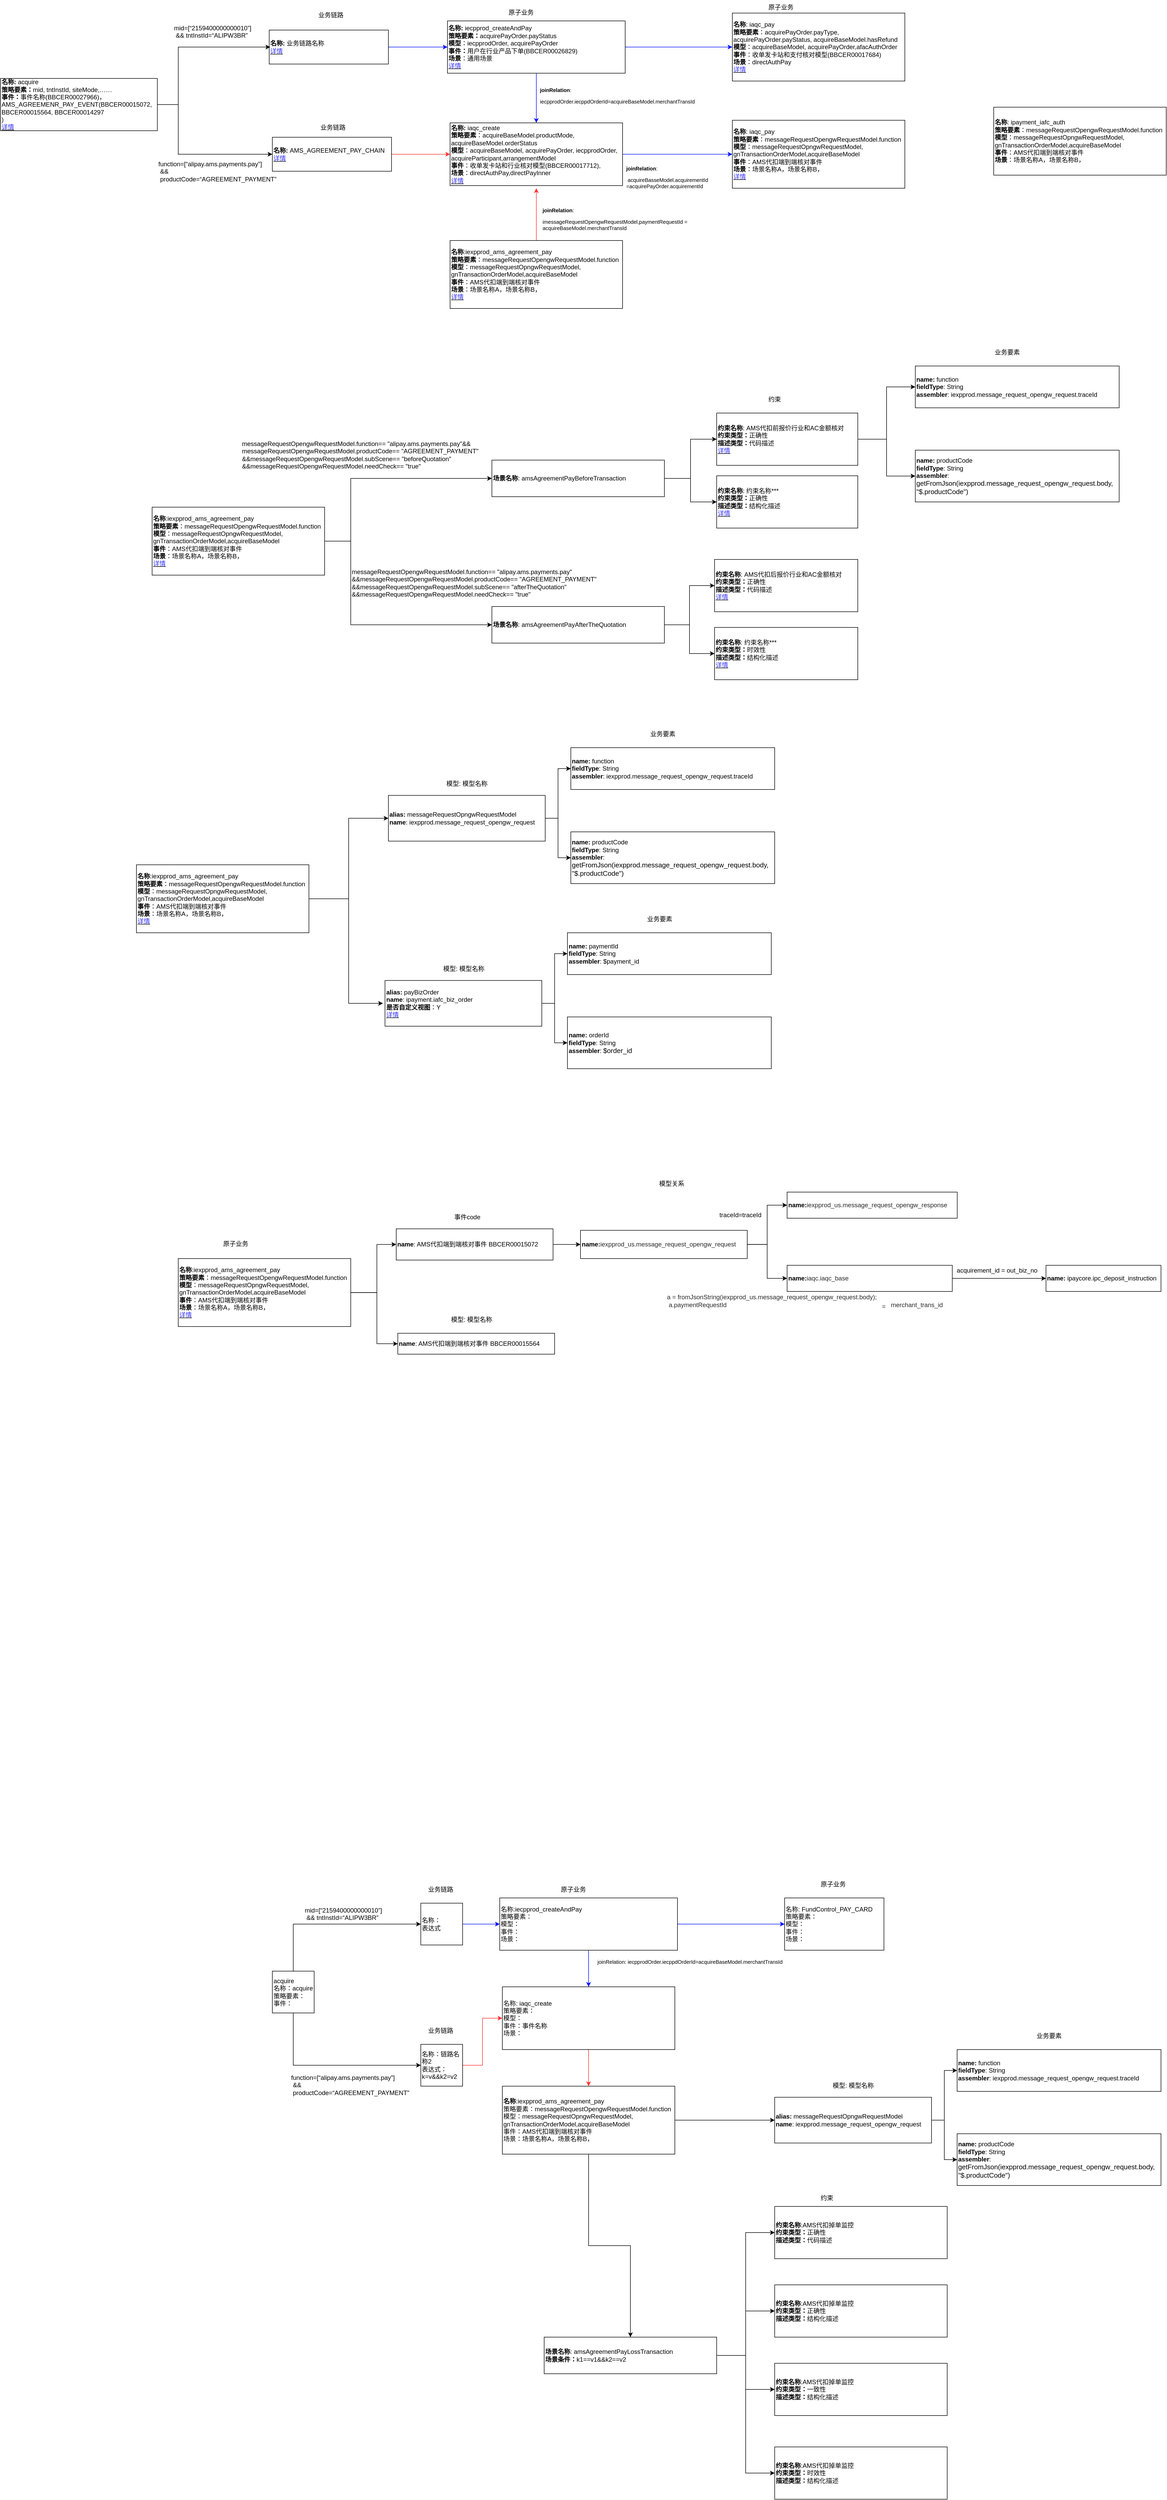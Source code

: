 <mxfile version="15.5.6" type="github">
  <diagram id="C5RBs43oDa-KdzZeNtuy" name="Page-1">
    <mxGraphModel dx="2705" dy="828" grid="1" gridSize="10" guides="1" tooltips="1" connect="1" arrows="1" fold="1" page="1" pageScale="1" pageWidth="827" pageHeight="1169" math="0" shadow="0">
      <root>
        <mxCell id="WIyWlLk6GJQsqaUBKTNV-0" />
        <mxCell id="WIyWlLk6GJQsqaUBKTNV-1" parent="WIyWlLk6GJQsqaUBKTNV-0" />
        <mxCell id="nb_gaPslLwNlG_SoKyud-15" style="edgeStyle=orthogonalEdgeStyle;rounded=0;orthogonalLoop=1;jettySize=auto;html=1;entryX=0;entryY=0.5;entryDx=0;entryDy=0;strokeColor=#0313FF;exitX=1;exitY=0.5;exitDx=0;exitDy=0;" edge="1" parent="WIyWlLk6GJQsqaUBKTNV-1" source="nb_gaPslLwNlG_SoKyud-102" target="nb_gaPslLwNlG_SoKyud-11">
          <mxGeometry relative="1" as="geometry">
            <mxPoint x="494" y="140" as="sourcePoint" />
          </mxGeometry>
        </mxCell>
        <mxCell id="nb_gaPslLwNlG_SoKyud-16" style="edgeStyle=orthogonalEdgeStyle;rounded=0;orthogonalLoop=1;jettySize=auto;html=1;entryX=0;entryY=0.5;entryDx=0;entryDy=0;strokeColor=#FF3333;startArrow=none;" edge="1" parent="WIyWlLk6GJQsqaUBKTNV-1" source="nb_gaPslLwNlG_SoKyud-96" target="nb_gaPslLwNlG_SoKyud-12">
          <mxGeometry relative="1" as="geometry">
            <mxPoint x="494" y="410" as="sourcePoint" />
          </mxGeometry>
        </mxCell>
        <mxCell id="nb_gaPslLwNlG_SoKyud-4" value="mid=[“2159400000000010”]&#xa; &amp;&amp; tntInstId=“ALIPW3BR”" style="text;whiteSpace=wrap;html=1;" vertex="1" parent="WIyWlLk6GJQsqaUBKTNV-1">
          <mxGeometry x="40" y="90" width="170" height="40" as="geometry" />
        </mxCell>
        <mxCell id="nb_gaPslLwNlG_SoKyud-6" value="业务链路" style="text;whiteSpace=wrap;html=1;" vertex="1" parent="WIyWlLk6GJQsqaUBKTNV-1">
          <mxGeometry x="316" y="65" width="56" height="30" as="geometry" />
        </mxCell>
        <mxCell id="nb_gaPslLwNlG_SoKyud-7" value="function=[“alipay.ams.payments.pay”]&#xa; &amp;&amp;&#xa; productCode=“AGREEMENT_PAYMENT”" style="text;whiteSpace=wrap;html=1;" vertex="1" parent="WIyWlLk6GJQsqaUBKTNV-1">
          <mxGeometry x="10" y="350" width="250" height="60" as="geometry" />
        </mxCell>
        <mxCell id="nb_gaPslLwNlG_SoKyud-10" value="原子业务" style="text;whiteSpace=wrap;html=1;" vertex="1" parent="WIyWlLk6GJQsqaUBKTNV-1">
          <mxGeometry x="680" y="60" width="56" height="30" as="geometry" />
        </mxCell>
        <mxCell id="nb_gaPslLwNlG_SoKyud-14" style="edgeStyle=orthogonalEdgeStyle;rounded=0;orthogonalLoop=1;jettySize=auto;html=1;strokeColor=#0313FF;" edge="1" parent="WIyWlLk6GJQsqaUBKTNV-1" source="nb_gaPslLwNlG_SoKyud-11" target="nb_gaPslLwNlG_SoKyud-12">
          <mxGeometry relative="1" as="geometry" />
        </mxCell>
        <mxCell id="nb_gaPslLwNlG_SoKyud-21" style="edgeStyle=orthogonalEdgeStyle;rounded=0;orthogonalLoop=1;jettySize=auto;html=1;fontSize=10;fontColor=#000000;strokeColor=#0313FF;entryX=0;entryY=0.5;entryDx=0;entryDy=0;entryPerimeter=0;" edge="1" parent="WIyWlLk6GJQsqaUBKTNV-1" source="nb_gaPslLwNlG_SoKyud-11" target="nb_gaPslLwNlG_SoKyud-89">
          <mxGeometry relative="1" as="geometry">
            <mxPoint x="1110" y="140" as="targetPoint" />
          </mxGeometry>
        </mxCell>
        <mxCell id="nb_gaPslLwNlG_SoKyud-11" value="&lt;b&gt;名称:&lt;/b&gt; iecpprod_createAndPay&lt;br&gt;&lt;b&gt;策略要素：&lt;/b&gt;acquirePayOrder.payStatus&lt;br&gt;&lt;b&gt;模型&lt;/b&gt;：iecpprodOrder, acquirePayOrder&lt;br&gt;&lt;b&gt;事件：&lt;/b&gt;用户在行业产品下单(BBCER00026829)&lt;br&gt;&lt;b&gt;场景&lt;/b&gt;：通用场景&lt;br&gt;&lt;u&gt;&lt;font color=&quot;#3333ff&quot;&gt;详情&lt;/font&gt;&lt;/u&gt;" style="rounded=0;whiteSpace=wrap;html=1;strokeColor=#000000;align=left;" vertex="1" parent="WIyWlLk6GJQsqaUBKTNV-1">
          <mxGeometry x="565" y="90" width="340" height="100" as="geometry" />
        </mxCell>
        <mxCell id="nb_gaPslLwNlG_SoKyud-88" style="edgeStyle=orthogonalEdgeStyle;rounded=0;orthogonalLoop=1;jettySize=auto;html=1;entryX=0;entryY=0.5;entryDx=0;entryDy=0;fontFamily=Helvetica;fontSize=12;fontColor=#000000;strokeColor=#0313FF;" edge="1" parent="WIyWlLk6GJQsqaUBKTNV-1" source="nb_gaPslLwNlG_SoKyud-12" target="nb_gaPslLwNlG_SoKyud-86">
          <mxGeometry relative="1" as="geometry" />
        </mxCell>
        <mxCell id="nb_gaPslLwNlG_SoKyud-12" value="&lt;b&gt;名称:&lt;/b&gt; iaqc_create&lt;br&gt;&lt;b&gt;策略要素&lt;/b&gt;：acquireBaseModel.productMode, acquireBaseModel.orderStatus&lt;br&gt;&lt;b&gt;模型&lt;/b&gt;：acquireBaseModel, acquirePayOrder, iecpprodOrder, acquireParticipant,arrangementModel&lt;br&gt;&lt;b&gt;事件&lt;/b&gt;：收单发卡站和行业核对模型(BBCER00017712),&lt;br&gt;&lt;b&gt;场景&lt;/b&gt;：directAuthPay,directPayInner&lt;br&gt;&lt;u&gt;&lt;font color=&quot;#3333ff&quot;&gt;详情&lt;/font&gt;&lt;/u&gt;" style="rounded=0;whiteSpace=wrap;html=1;strokeColor=#000000;align=left;" vertex="1" parent="WIyWlLk6GJQsqaUBKTNV-1">
          <mxGeometry x="570" y="285" width="330" height="120" as="geometry" />
        </mxCell>
        <mxCell id="nb_gaPslLwNlG_SoKyud-94" style="edgeStyle=orthogonalEdgeStyle;rounded=0;orthogonalLoop=1;jettySize=auto;html=1;fontFamily=Helvetica;fontSize=12;fontColor=#3333FF;strokeColor=#FF3333;" edge="1" parent="WIyWlLk6GJQsqaUBKTNV-1" source="nb_gaPslLwNlG_SoKyud-13">
          <mxGeometry relative="1" as="geometry">
            <mxPoint x="735" y="410" as="targetPoint" />
          </mxGeometry>
        </mxCell>
        <mxCell id="nb_gaPslLwNlG_SoKyud-13" value="&lt;b&gt;名称&lt;/b&gt;:iexpprod_ams_agreement_pay&lt;br&gt;&lt;b&gt;策略要素&lt;/b&gt;：messageRequestOpengwRequestModel.function&lt;br&gt;&lt;b&gt;模型&lt;/b&gt;：messageRequestOpngwRequestModel, gnTransactionOrderModel,acquireBaseModel&lt;br&gt;&lt;b&gt;事件&lt;/b&gt;：AMS代扣端到端核对事件&lt;br&gt;&lt;b&gt;场景&lt;/b&gt;：场景名称A，场景名称B，&lt;br&gt;&lt;u&gt;&lt;font color=&quot;#3333ff&quot;&gt;详情&lt;/font&gt;&lt;/u&gt;" style="rounded=0;whiteSpace=wrap;html=1;strokeColor=#000000;align=left;" vertex="1" parent="WIyWlLk6GJQsqaUBKTNV-1">
          <mxGeometry x="570" y="510" width="330" height="130" as="geometry" />
        </mxCell>
        <mxCell id="nb_gaPslLwNlG_SoKyud-18" value="业务链路" style="text;whiteSpace=wrap;html=1;" vertex="1" parent="WIyWlLk6GJQsqaUBKTNV-1">
          <mxGeometry x="320" y="280" width="52" height="25" as="geometry" />
        </mxCell>
        <mxCell id="nb_gaPslLwNlG_SoKyud-20" value="&lt;p style=&quot;font-size: 10px&quot;&gt;&lt;b&gt;joinRelation&lt;/b&gt;:&lt;span style=&quot;background-color: rgb(255 , 255 , 255) ; font-size: 10px&quot;&gt;&amp;nbsp;&lt;/span&gt;&lt;/p&gt;&lt;p style=&quot;font-size: 10px&quot;&gt;&lt;span style=&quot;background-color: rgb(255 , 255 , 255) ; font-size: 10px&quot;&gt;&lt;span style=&quot;font-size: 10px&quot;&gt;iecpprodOrder.iecppdOrderId=acquireBaseModel.merchantTransId&lt;/span&gt;&lt;/span&gt;&lt;/p&gt;" style="text;whiteSpace=wrap;html=1;" vertex="1" parent="WIyWlLk6GJQsqaUBKTNV-1">
          <mxGeometry x="740" y="200" width="430" height="40" as="geometry" />
        </mxCell>
        <mxCell id="nb_gaPslLwNlG_SoKyud-28" style="edgeStyle=orthogonalEdgeStyle;rounded=0;orthogonalLoop=1;jettySize=auto;html=1;exitX=1;exitY=0.5;exitDx=0;exitDy=0;entryX=0;entryY=0.5;entryDx=0;entryDy=0;fontSize=10;fontColor=#000000;strokeColor=#000000;" edge="1" parent="WIyWlLk6GJQsqaUBKTNV-1" source="nb_gaPslLwNlG_SoKyud-33" target="nb_gaPslLwNlG_SoKyud-27">
          <mxGeometry relative="1" as="geometry">
            <mxPoint x="1475.5" y="815" as="sourcePoint" />
          </mxGeometry>
        </mxCell>
        <mxCell id="nb_gaPslLwNlG_SoKyud-29" style="edgeStyle=orthogonalEdgeStyle;rounded=0;orthogonalLoop=1;jettySize=auto;html=1;entryX=0;entryY=0.5;entryDx=0;entryDy=0;fontSize=10;fontColor=#000000;strokeColor=#000000;" edge="1" parent="WIyWlLk6GJQsqaUBKTNV-1" source="nb_gaPslLwNlG_SoKyud-33" target="nb_gaPslLwNlG_SoKyud-26">
          <mxGeometry relative="1" as="geometry">
            <mxPoint x="1475.5" y="815.1" as="sourcePoint" />
          </mxGeometry>
        </mxCell>
        <mxCell id="nb_gaPslLwNlG_SoKyud-39" style="edgeStyle=orthogonalEdgeStyle;rounded=0;orthogonalLoop=1;jettySize=auto;html=1;entryX=0;entryY=0.5;entryDx=0;entryDy=0;fontFamily=Helvetica;fontSize=12;fontColor=#000000;strokeColor=#000000;" edge="1" parent="WIyWlLk6GJQsqaUBKTNV-1" source="nb_gaPslLwNlG_SoKyud-25" target="nb_gaPslLwNlG_SoKyud-33">
          <mxGeometry relative="1" as="geometry" />
        </mxCell>
        <mxCell id="nb_gaPslLwNlG_SoKyud-40" style="edgeStyle=orthogonalEdgeStyle;rounded=0;orthogonalLoop=1;jettySize=auto;html=1;fontFamily=Helvetica;fontSize=12;fontColor=#000000;strokeColor=#000000;" edge="1" parent="WIyWlLk6GJQsqaUBKTNV-1" source="nb_gaPslLwNlG_SoKyud-25" target="nb_gaPslLwNlG_SoKyud-34">
          <mxGeometry relative="1" as="geometry" />
        </mxCell>
        <mxCell id="nb_gaPslLwNlG_SoKyud-25" value="&lt;b&gt;场景名称&lt;/b&gt;:&amp;nbsp;&lt;span style=&quot;background-color: rgb(255 , 255 , 255)&quot;&gt;&lt;font style=&quot;font-size: 12px&quot;&gt;amsAgreementPayBeforeTransaction&lt;/font&gt;&lt;/span&gt;" style="rounded=0;whiteSpace=wrap;html=1;strokeColor=#000000;align=left;" vertex="1" parent="WIyWlLk6GJQsqaUBKTNV-1">
          <mxGeometry x="650" y="930" width="330" height="70" as="geometry" />
        </mxCell>
        <mxCell id="nb_gaPslLwNlG_SoKyud-26" value="&lt;b&gt;name:&lt;/b&gt;&amp;nbsp;productCode&lt;br&gt;&lt;b&gt;fieldType&lt;/b&gt;: String&lt;br&gt;&lt;b&gt;assembler&lt;/b&gt;: &lt;span style=&quot;font-size: 9.8pt ; background-color: rgb(255 , 255 , 255)&quot;&gt;getFromJson(iexpprod.message_request_opengw_request.body, &quot;$.productCode&quot;&lt;/span&gt;&lt;span style=&quot;font-size: 9.8pt ; background-color: rgb(255 , 255 , 255)&quot;&gt;)&lt;/span&gt;" style="whiteSpace=wrap;html=1;rounded=0;align=left;" vertex="1" parent="WIyWlLk6GJQsqaUBKTNV-1">
          <mxGeometry x="1460" y="911" width="390" height="99" as="geometry" />
        </mxCell>
        <mxCell id="nb_gaPslLwNlG_SoKyud-27" value="&lt;b&gt;name:&lt;/b&gt; function&lt;br&gt;&lt;b&gt;fieldType&lt;/b&gt;: String&lt;br&gt;&lt;b&gt;assembler&lt;/b&gt;: iexpprod.message_request_opengw_request.traceId" style="whiteSpace=wrap;html=1;rounded=0;align=left;" vertex="1" parent="WIyWlLk6GJQsqaUBKTNV-1">
          <mxGeometry x="1460" y="750" width="390" height="80" as="geometry" />
        </mxCell>
        <mxCell id="nb_gaPslLwNlG_SoKyud-31" value="业务要素" style="text;whiteSpace=wrap;html=1;" vertex="1" parent="WIyWlLk6GJQsqaUBKTNV-1">
          <mxGeometry x="1610" y="710" width="56" height="30" as="geometry" />
        </mxCell>
        <mxCell id="nb_gaPslLwNlG_SoKyud-33" value="&lt;b&gt;约束名称&lt;/b&gt;:&amp;nbsp;&lt;span style=&quot;background-color: rgb(255 , 255 , 255)&quot;&gt;AMS代扣前报价行业和AC金额核对&lt;/span&gt;&lt;br&gt;&lt;b&gt;约束类型：&lt;/b&gt;正确性&lt;br&gt;&lt;b&gt;描述类型：&lt;/b&gt;代码描述&lt;br&gt;&lt;u&gt;&lt;font color=&quot;#3333ff&quot;&gt;详情&lt;/font&gt;&lt;/u&gt;" style="rounded=0;whiteSpace=wrap;html=1;strokeColor=#000000;align=left;" vertex="1" parent="WIyWlLk6GJQsqaUBKTNV-1">
          <mxGeometry x="1080" y="840" width="270" height="100" as="geometry" />
        </mxCell>
        <mxCell id="nb_gaPslLwNlG_SoKyud-34" value="&lt;b&gt;约束名称&lt;/b&gt;: 约束名称&lt;span style=&quot;background-color: rgb(255 , 255 , 255)&quot;&gt;***&lt;/span&gt;&lt;br&gt;&lt;b&gt;约束类型：&lt;/b&gt;正确性&lt;br&gt;&lt;b&gt;描述类型：&lt;/b&gt;结构化描述&lt;br&gt;&lt;u&gt;&lt;font color=&quot;#3333ff&quot;&gt;详情&lt;/font&gt;&lt;/u&gt;" style="rounded=0;whiteSpace=wrap;html=1;strokeColor=#000000;align=left;" vertex="1" parent="WIyWlLk6GJQsqaUBKTNV-1">
          <mxGeometry x="1080" y="960" width="270" height="100" as="geometry" />
        </mxCell>
        <mxCell id="nb_gaPslLwNlG_SoKyud-35" value="&lt;b&gt;约束名称&lt;/b&gt;:&amp;nbsp;&lt;span style=&quot;background-color: rgb(255 , 255 , 255)&quot;&gt;AMS代扣后报价行业和AC金额核对&lt;/span&gt;&lt;br&gt;&lt;b&gt;约束类型：&lt;/b&gt;正确性&lt;br&gt;&lt;b&gt;描述类型：&lt;/b&gt;代码描述&lt;br&gt;&lt;u&gt;&lt;font color=&quot;#3333ff&quot;&gt;详情&lt;/font&gt;&lt;/u&gt;" style="rounded=0;whiteSpace=wrap;html=1;strokeColor=#000000;align=left;" vertex="1" parent="WIyWlLk6GJQsqaUBKTNV-1">
          <mxGeometry x="1076" y="1120" width="274" height="100" as="geometry" />
        </mxCell>
        <mxCell id="nb_gaPslLwNlG_SoKyud-36" value="&lt;b&gt;约束名称&lt;/b&gt;:&lt;span style=&quot;background-color: rgb(255 , 255 , 255)&quot;&gt;&amp;nbsp;约束名称***&lt;/span&gt;&lt;br&gt;&lt;b&gt;约束类型：&lt;/b&gt;时效性&lt;br&gt;&lt;b&gt;描述类型：&lt;/b&gt;结构化描述&lt;br&gt;&lt;u&gt;&lt;font color=&quot;#3333ff&quot;&gt;详情&lt;/font&gt;&lt;/u&gt;" style="rounded=0;whiteSpace=wrap;html=1;strokeColor=#000000;align=left;" vertex="1" parent="WIyWlLk6GJQsqaUBKTNV-1">
          <mxGeometry x="1076" y="1250" width="274" height="100" as="geometry" />
        </mxCell>
        <mxCell id="nb_gaPslLwNlG_SoKyud-38" value="原子业务" style="text;whiteSpace=wrap;html=1;" vertex="1" parent="WIyWlLk6GJQsqaUBKTNV-1">
          <mxGeometry x="1177" y="50" width="56" height="30" as="geometry" />
        </mxCell>
        <mxCell id="nb_gaPslLwNlG_SoKyud-44" value="约束" style="text;whiteSpace=wrap;html=1;" vertex="1" parent="WIyWlLk6GJQsqaUBKTNV-1">
          <mxGeometry x="1177" y="800" width="90" height="30" as="geometry" />
        </mxCell>
        <mxCell id="nb_gaPslLwNlG_SoKyud-45" style="edgeStyle=orthogonalEdgeStyle;rounded=0;orthogonalLoop=1;jettySize=auto;html=1;entryX=0;entryY=0.5;entryDx=0;entryDy=0;" edge="1" parent="WIyWlLk6GJQsqaUBKTNV-1" source="nb_gaPslLwNlG_SoKyud-47" target="nb_gaPslLwNlG_SoKyud-49">
          <mxGeometry relative="1" as="geometry">
            <Array as="points">
              <mxPoint x="270" y="3730" />
            </Array>
          </mxGeometry>
        </mxCell>
        <mxCell id="nb_gaPslLwNlG_SoKyud-46" style="edgeStyle=orthogonalEdgeStyle;rounded=0;orthogonalLoop=1;jettySize=auto;html=1;entryX=0;entryY=0.5;entryDx=0;entryDy=0;" edge="1" parent="WIyWlLk6GJQsqaUBKTNV-1" source="nb_gaPslLwNlG_SoKyud-47" target="nb_gaPslLwNlG_SoKyud-51">
          <mxGeometry relative="1" as="geometry">
            <Array as="points">
              <mxPoint x="270" y="4000" />
            </Array>
          </mxGeometry>
        </mxCell>
        <mxCell id="nb_gaPslLwNlG_SoKyud-47" value="&lt;div style=&quot;text-align: left&quot;&gt;&lt;span&gt;acquire&lt;/span&gt;&lt;/div&gt;&lt;div style=&quot;text-align: left&quot;&gt;&lt;span&gt;名称：acquire&lt;/span&gt;&lt;/div&gt;&lt;div style=&quot;text-align: left&quot;&gt;&lt;span&gt;策略要素：&lt;/span&gt;&lt;/div&gt;&lt;div style=&quot;text-align: left&quot;&gt;&lt;span&gt;事件：&lt;/span&gt;&lt;/div&gt;" style="whiteSpace=wrap;html=1;aspect=fixed;" vertex="1" parent="WIyWlLk6GJQsqaUBKTNV-1">
          <mxGeometry x="230" y="3820" width="80" height="80" as="geometry" />
        </mxCell>
        <mxCell id="nb_gaPslLwNlG_SoKyud-48" style="edgeStyle=orthogonalEdgeStyle;rounded=0;orthogonalLoop=1;jettySize=auto;html=1;entryX=0;entryY=0.5;entryDx=0;entryDy=0;strokeColor=#0313FF;" edge="1" parent="WIyWlLk6GJQsqaUBKTNV-1" source="nb_gaPslLwNlG_SoKyud-49" target="nb_gaPslLwNlG_SoKyud-58">
          <mxGeometry relative="1" as="geometry" />
        </mxCell>
        <mxCell id="nb_gaPslLwNlG_SoKyud-49" value="名称：&lt;br&gt;表达式" style="whiteSpace=wrap;html=1;aspect=fixed;align=left;" vertex="1" parent="WIyWlLk6GJQsqaUBKTNV-1">
          <mxGeometry x="514" y="3690" width="80" height="80" as="geometry" />
        </mxCell>
        <mxCell id="nb_gaPslLwNlG_SoKyud-50" style="edgeStyle=orthogonalEdgeStyle;rounded=0;orthogonalLoop=1;jettySize=auto;html=1;entryX=0;entryY=0.5;entryDx=0;entryDy=0;strokeColor=#FF3333;" edge="1" parent="WIyWlLk6GJQsqaUBKTNV-1" source="nb_gaPslLwNlG_SoKyud-51" target="nb_gaPslLwNlG_SoKyud-60">
          <mxGeometry relative="1" as="geometry" />
        </mxCell>
        <mxCell id="nb_gaPslLwNlG_SoKyud-51" value="名称：链路名称2&lt;br&gt;表达式：k=v&amp;amp;&amp;amp;k2=v2" style="whiteSpace=wrap;html=1;aspect=fixed;align=left;" vertex="1" parent="WIyWlLk6GJQsqaUBKTNV-1">
          <mxGeometry x="514" y="3960" width="80" height="80" as="geometry" />
        </mxCell>
        <mxCell id="nb_gaPslLwNlG_SoKyud-52" value="mid=[“2159400000000010”]&#xa; &amp;&amp; tntInstId=“ALIPW3BR”" style="text;whiteSpace=wrap;html=1;" vertex="1" parent="WIyWlLk6GJQsqaUBKTNV-1">
          <mxGeometry x="290" y="3690" width="170" height="40" as="geometry" />
        </mxCell>
        <mxCell id="nb_gaPslLwNlG_SoKyud-53" value="业务链路" style="text;whiteSpace=wrap;html=1;" vertex="1" parent="WIyWlLk6GJQsqaUBKTNV-1">
          <mxGeometry x="526" y="3650" width="56" height="30" as="geometry" />
        </mxCell>
        <mxCell id="nb_gaPslLwNlG_SoKyud-54" value="function=[“alipay.ams.payments.pay”]&#xa; &amp;&amp;&#xa; productCode=“AGREEMENT_PAYMENT”" style="text;whiteSpace=wrap;html=1;" vertex="1" parent="WIyWlLk6GJQsqaUBKTNV-1">
          <mxGeometry x="264" y="4010" width="250" height="60" as="geometry" />
        </mxCell>
        <mxCell id="nb_gaPslLwNlG_SoKyud-55" value="原子业务" style="text;whiteSpace=wrap;html=1;" vertex="1" parent="WIyWlLk6GJQsqaUBKTNV-1">
          <mxGeometry x="780" y="3650" width="56" height="30" as="geometry" />
        </mxCell>
        <mxCell id="nb_gaPslLwNlG_SoKyud-56" style="edgeStyle=orthogonalEdgeStyle;rounded=0;orthogonalLoop=1;jettySize=auto;html=1;strokeColor=#0313FF;" edge="1" parent="WIyWlLk6GJQsqaUBKTNV-1" source="nb_gaPslLwNlG_SoKyud-58" target="nb_gaPslLwNlG_SoKyud-60">
          <mxGeometry relative="1" as="geometry" />
        </mxCell>
        <mxCell id="nb_gaPslLwNlG_SoKyud-57" style="edgeStyle=orthogonalEdgeStyle;rounded=0;orthogonalLoop=1;jettySize=auto;html=1;fontSize=10;fontColor=#000000;strokeColor=#0313FF;" edge="1" parent="WIyWlLk6GJQsqaUBKTNV-1" source="nb_gaPslLwNlG_SoKyud-58" target="nb_gaPslLwNlG_SoKyud-65">
          <mxGeometry relative="1" as="geometry" />
        </mxCell>
        <mxCell id="nb_gaPslLwNlG_SoKyud-58" value="&lt;span&gt;名称:iecpprod_createAndPay&lt;br&gt;&lt;/span&gt;策略要素：&lt;br&gt;模型：&lt;br&gt;事件：&lt;br&gt;场景：" style="rounded=0;whiteSpace=wrap;html=1;strokeColor=#000000;align=left;" vertex="1" parent="WIyWlLk6GJQsqaUBKTNV-1">
          <mxGeometry x="665" y="3680" width="340" height="100" as="geometry" />
        </mxCell>
        <mxCell id="nb_gaPslLwNlG_SoKyud-59" value="" style="edgeStyle=orthogonalEdgeStyle;rounded=0;orthogonalLoop=1;jettySize=auto;html=1;strokeColor=#FF3333;" edge="1" parent="WIyWlLk6GJQsqaUBKTNV-1" source="nb_gaPslLwNlG_SoKyud-60" target="nb_gaPslLwNlG_SoKyud-63">
          <mxGeometry relative="1" as="geometry" />
        </mxCell>
        <mxCell id="nb_gaPslLwNlG_SoKyud-60" value="&lt;span&gt;名称: iaqc_create&lt;br&gt;&lt;/span&gt;策略要素：&lt;br&gt;模型：&lt;br&gt;事件：事件名称&lt;br&gt;场景：" style="rounded=0;whiteSpace=wrap;html=1;strokeColor=#000000;align=left;" vertex="1" parent="WIyWlLk6GJQsqaUBKTNV-1">
          <mxGeometry x="670" y="3850" width="330" height="120" as="geometry" />
        </mxCell>
        <mxCell id="nb_gaPslLwNlG_SoKyud-61" value="" style="edgeStyle=orthogonalEdgeStyle;rounded=0;orthogonalLoop=1;jettySize=auto;html=1;fontSize=10;fontColor=#000000;strokeColor=#000000;" edge="1" parent="WIyWlLk6GJQsqaUBKTNV-1" source="nb_gaPslLwNlG_SoKyud-63" target="nb_gaPslLwNlG_SoKyud-69">
          <mxGeometry relative="1" as="geometry" />
        </mxCell>
        <mxCell id="nb_gaPslLwNlG_SoKyud-62" style="edgeStyle=orthogonalEdgeStyle;rounded=0;orthogonalLoop=1;jettySize=auto;html=1;fontFamily=Helvetica;fontSize=12;fontColor=#000000;strokeColor=#000000;" edge="1" parent="WIyWlLk6GJQsqaUBKTNV-1" source="nb_gaPslLwNlG_SoKyud-63" target="nb_gaPslLwNlG_SoKyud-74">
          <mxGeometry relative="1" as="geometry" />
        </mxCell>
        <mxCell id="nb_gaPslLwNlG_SoKyud-63" value="&lt;b&gt;名称&lt;/b&gt;:iexpprod_ams_agreement_pay&lt;br&gt;策略要素：messageRequestOpengwRequestModel.function&lt;br&gt;模型：messageRequestOpngwRequestModel, gnTransactionOrderModel,acquireBaseModel&lt;br&gt;事件：AMS代扣端到端核对事件&lt;br&gt;场景：场景名称A，场景名称B，" style="rounded=0;whiteSpace=wrap;html=1;strokeColor=#000000;align=left;" vertex="1" parent="WIyWlLk6GJQsqaUBKTNV-1">
          <mxGeometry x="670" y="4040" width="330" height="130" as="geometry" />
        </mxCell>
        <mxCell id="nb_gaPslLwNlG_SoKyud-64" value="业务链路" style="text;whiteSpace=wrap;html=1;" vertex="1" parent="WIyWlLk6GJQsqaUBKTNV-1">
          <mxGeometry x="526" y="3920" width="56" height="30" as="geometry" />
        </mxCell>
        <mxCell id="nb_gaPslLwNlG_SoKyud-65" value="&lt;span&gt;名称: FundControl_PAY_CARD&lt;br&gt;&lt;/span&gt;策略要素：&lt;br&gt;模型：&lt;br&gt;事件：&lt;br&gt;场景：" style="rounded=0;whiteSpace=wrap;html=1;strokeColor=#000000;align=left;" vertex="1" parent="WIyWlLk6GJQsqaUBKTNV-1">
          <mxGeometry x="1210" y="3680" width="190" height="100" as="geometry" />
        </mxCell>
        <mxCell id="nb_gaPslLwNlG_SoKyud-66" value="&lt;p style=&quot;font-size: 10px&quot;&gt;joinRelation:&lt;span style=&quot;background-color: rgb(255 , 255 , 255) ; font-size: 10px&quot;&gt;&amp;nbsp;&lt;span style=&quot;font-size: 10px&quot;&gt;iecpprodOrder.iecppdOrderId=acquireBaseModel.merchantTransId&lt;/span&gt;&lt;/span&gt;&lt;/p&gt;" style="text;whiteSpace=wrap;html=1;" vertex="1" parent="WIyWlLk6GJQsqaUBKTNV-1">
          <mxGeometry x="850" y="3780" width="170" height="40" as="geometry" />
        </mxCell>
        <mxCell id="nb_gaPslLwNlG_SoKyud-67" style="edgeStyle=orthogonalEdgeStyle;rounded=0;orthogonalLoop=1;jettySize=auto;html=1;exitX=1;exitY=0.5;exitDx=0;exitDy=0;entryX=0;entryY=0.5;entryDx=0;entryDy=0;fontSize=10;fontColor=#000000;strokeColor=#000000;" edge="1" parent="WIyWlLk6GJQsqaUBKTNV-1" source="nb_gaPslLwNlG_SoKyud-69" target="nb_gaPslLwNlG_SoKyud-76">
          <mxGeometry relative="1" as="geometry" />
        </mxCell>
        <mxCell id="nb_gaPslLwNlG_SoKyud-68" style="edgeStyle=orthogonalEdgeStyle;rounded=0;orthogonalLoop=1;jettySize=auto;html=1;entryX=0;entryY=0.5;entryDx=0;entryDy=0;fontSize=10;fontColor=#000000;strokeColor=#000000;" edge="1" parent="WIyWlLk6GJQsqaUBKTNV-1" source="nb_gaPslLwNlG_SoKyud-69" target="nb_gaPslLwNlG_SoKyud-75">
          <mxGeometry relative="1" as="geometry" />
        </mxCell>
        <mxCell id="nb_gaPslLwNlG_SoKyud-69" value="&lt;b&gt;alias:&lt;/b&gt; messageRequestOpngwRequestModel&lt;br&gt;&lt;b&gt;name&lt;/b&gt;: iexpprod.message_request_opengw_request" style="whiteSpace=wrap;html=1;rounded=0;align=left;" vertex="1" parent="WIyWlLk6GJQsqaUBKTNV-1">
          <mxGeometry x="1191" y="4061.25" width="300" height="87.5" as="geometry" />
        </mxCell>
        <mxCell id="nb_gaPslLwNlG_SoKyud-70" style="edgeStyle=orthogonalEdgeStyle;rounded=0;orthogonalLoop=1;jettySize=auto;html=1;entryX=0;entryY=0.5;entryDx=0;entryDy=0;fontFamily=Helvetica;fontSize=12;fontColor=#000000;strokeColor=#000000;" edge="1" parent="WIyWlLk6GJQsqaUBKTNV-1" source="nb_gaPslLwNlG_SoKyud-74" target="nb_gaPslLwNlG_SoKyud-79">
          <mxGeometry relative="1" as="geometry" />
        </mxCell>
        <mxCell id="nb_gaPslLwNlG_SoKyud-71" style="edgeStyle=orthogonalEdgeStyle;rounded=0;orthogonalLoop=1;jettySize=auto;html=1;fontFamily=Helvetica;fontSize=12;fontColor=#000000;strokeColor=#000000;" edge="1" parent="WIyWlLk6GJQsqaUBKTNV-1" source="nb_gaPslLwNlG_SoKyud-74" target="nb_gaPslLwNlG_SoKyud-80">
          <mxGeometry relative="1" as="geometry" />
        </mxCell>
        <mxCell id="nb_gaPslLwNlG_SoKyud-72" style="edgeStyle=orthogonalEdgeStyle;rounded=0;orthogonalLoop=1;jettySize=auto;html=1;fontFamily=Helvetica;fontSize=12;fontColor=#000000;strokeColor=#000000;" edge="1" parent="WIyWlLk6GJQsqaUBKTNV-1" source="nb_gaPslLwNlG_SoKyud-74" target="nb_gaPslLwNlG_SoKyud-81">
          <mxGeometry relative="1" as="geometry" />
        </mxCell>
        <mxCell id="nb_gaPslLwNlG_SoKyud-73" style="edgeStyle=orthogonalEdgeStyle;rounded=0;orthogonalLoop=1;jettySize=auto;html=1;entryX=0;entryY=0.5;entryDx=0;entryDy=0;fontFamily=Helvetica;fontSize=12;fontColor=#000000;strokeColor=#000000;" edge="1" parent="WIyWlLk6GJQsqaUBKTNV-1" source="nb_gaPslLwNlG_SoKyud-74" target="nb_gaPslLwNlG_SoKyud-82">
          <mxGeometry relative="1" as="geometry" />
        </mxCell>
        <mxCell id="nb_gaPslLwNlG_SoKyud-74" value="&lt;b&gt;场景名称&lt;/b&gt;:&amp;nbsp;&lt;span style=&quot;background-color: rgb(255 , 255 , 255)&quot;&gt;&lt;font style=&quot;font-size: 12px&quot;&gt;amsAgreementPayLossTransaction&lt;/font&gt;&lt;/span&gt;&lt;br&gt;&lt;b&gt;场景条件：&lt;/b&gt;k1==v1&amp;amp;&amp;amp;k2==v2" style="rounded=0;whiteSpace=wrap;html=1;strokeColor=#000000;align=left;" vertex="1" parent="WIyWlLk6GJQsqaUBKTNV-1">
          <mxGeometry x="750" y="4520" width="330" height="70" as="geometry" />
        </mxCell>
        <mxCell id="nb_gaPslLwNlG_SoKyud-75" value="&lt;b&gt;name:&lt;/b&gt;&amp;nbsp;productCode&lt;br&gt;&lt;b&gt;fieldType&lt;/b&gt;: String&lt;br&gt;&lt;b&gt;assembler&lt;/b&gt;: &lt;span style=&quot;font-size: 9.8pt ; background-color: rgb(255 , 255 , 255)&quot;&gt;getFromJson(iexpprod.message_request_opengw_request.body, &quot;$.productCode&quot;&lt;/span&gt;&lt;span style=&quot;font-size: 9.8pt ; background-color: rgb(255 , 255 , 255)&quot;&gt;)&lt;/span&gt;" style="whiteSpace=wrap;html=1;rounded=0;align=left;" vertex="1" parent="WIyWlLk6GJQsqaUBKTNV-1">
          <mxGeometry x="1540" y="4131" width="390" height="99" as="geometry" />
        </mxCell>
        <mxCell id="nb_gaPslLwNlG_SoKyud-76" value="&lt;b&gt;name:&lt;/b&gt; function&lt;br&gt;&lt;b&gt;fieldType&lt;/b&gt;: String&lt;br&gt;&lt;b&gt;assembler&lt;/b&gt;: iexpprod.message_request_opengw_request.traceId" style="whiteSpace=wrap;html=1;rounded=0;align=left;" vertex="1" parent="WIyWlLk6GJQsqaUBKTNV-1">
          <mxGeometry x="1540" y="3970" width="390" height="80" as="geometry" />
        </mxCell>
        <mxCell id="nb_gaPslLwNlG_SoKyud-77" value="模型: 模型名称" style="text;whiteSpace=wrap;html=1;" vertex="1" parent="WIyWlLk6GJQsqaUBKTNV-1">
          <mxGeometry x="1300" y="4025" width="90" height="30" as="geometry" />
        </mxCell>
        <mxCell id="nb_gaPslLwNlG_SoKyud-78" value="业务要素" style="text;whiteSpace=wrap;html=1;" vertex="1" parent="WIyWlLk6GJQsqaUBKTNV-1">
          <mxGeometry x="1690" y="3930" width="56" height="30" as="geometry" />
        </mxCell>
        <mxCell id="nb_gaPslLwNlG_SoKyud-79" value="&lt;b&gt;约束名称&lt;/b&gt;:&lt;span style=&quot;background-color: rgb(255 , 255 , 255)&quot;&gt;AMS代扣掉单监控&lt;/span&gt;&lt;br&gt;&lt;b&gt;约束类型：&lt;/b&gt;正确性&lt;br&gt;&lt;b&gt;描述类型：&lt;/b&gt;代码描述" style="rounded=0;whiteSpace=wrap;html=1;strokeColor=#000000;align=left;" vertex="1" parent="WIyWlLk6GJQsqaUBKTNV-1">
          <mxGeometry x="1191" y="4270" width="330" height="100" as="geometry" />
        </mxCell>
        <mxCell id="nb_gaPslLwNlG_SoKyud-80" value="&lt;b&gt;约束名称&lt;/b&gt;:&lt;span style=&quot;background-color: rgb(255 , 255 , 255)&quot;&gt;AMS代扣掉单监控&lt;/span&gt;&lt;br&gt;&lt;b&gt;约束类型：&lt;/b&gt;正确性&lt;br&gt;&lt;b&gt;描述类型：&lt;/b&gt;结构化描述" style="rounded=0;whiteSpace=wrap;html=1;strokeColor=#000000;align=left;" vertex="1" parent="WIyWlLk6GJQsqaUBKTNV-1">
          <mxGeometry x="1191" y="4420" width="330" height="100" as="geometry" />
        </mxCell>
        <mxCell id="nb_gaPslLwNlG_SoKyud-81" value="&lt;b&gt;约束名称&lt;/b&gt;:&lt;span style=&quot;background-color: rgb(255 , 255 , 255)&quot;&gt;AMS代扣掉单监控&lt;/span&gt;&lt;br&gt;&lt;b&gt;约束类型：&lt;/b&gt;一致性&lt;br&gt;&lt;b&gt;描述类型：&lt;/b&gt;结构化描述" style="rounded=0;whiteSpace=wrap;html=1;strokeColor=#000000;align=left;" vertex="1" parent="WIyWlLk6GJQsqaUBKTNV-1">
          <mxGeometry x="1191" y="4570" width="330" height="100" as="geometry" />
        </mxCell>
        <mxCell id="nb_gaPslLwNlG_SoKyud-82" value="&lt;b&gt;约束名称&lt;/b&gt;:&lt;span style=&quot;background-color: rgb(255 , 255 , 255)&quot;&gt;AMS代扣掉单监控&lt;/span&gt;&lt;br&gt;&lt;b&gt;约束类型：&lt;/b&gt;时效性&lt;br&gt;&lt;b&gt;描述类型：&lt;/b&gt;结构化描述" style="rounded=0;whiteSpace=wrap;html=1;strokeColor=#000000;align=left;" vertex="1" parent="WIyWlLk6GJQsqaUBKTNV-1">
          <mxGeometry x="1191" y="4730" width="330" height="100" as="geometry" />
        </mxCell>
        <mxCell id="nb_gaPslLwNlG_SoKyud-84" value="原子业务" style="text;whiteSpace=wrap;html=1;" vertex="1" parent="WIyWlLk6GJQsqaUBKTNV-1">
          <mxGeometry x="1277" y="3640" width="56" height="30" as="geometry" />
        </mxCell>
        <mxCell id="nb_gaPslLwNlG_SoKyud-85" value="约束" style="text;whiteSpace=wrap;html=1;" vertex="1" parent="WIyWlLk6GJQsqaUBKTNV-1">
          <mxGeometry x="1277" y="4240" width="90" height="30" as="geometry" />
        </mxCell>
        <mxCell id="nb_gaPslLwNlG_SoKyud-86" value="&lt;b&gt;名称&lt;/b&gt;: iaqc_pay&lt;br&gt;&lt;b&gt;策略要素&lt;/b&gt;：messageRequestOpengwRequestModel.function&lt;br&gt;&lt;b&gt;模型&lt;/b&gt;：messageRequestOpngwRequestModel, gnTransactionOrderModel,acquireBaseModel&lt;br&gt;&lt;b&gt;事件&lt;/b&gt;：AMS代扣端到端核对事件&lt;br&gt;&lt;b&gt;场景&lt;/b&gt;：场景名称A，场景名称B，&lt;br&gt;&lt;u&gt;&lt;font color=&quot;#3333ff&quot;&gt;详情&lt;/font&gt;&lt;/u&gt;" style="rounded=0;whiteSpace=wrap;html=1;strokeColor=#000000;align=left;" vertex="1" parent="WIyWlLk6GJQsqaUBKTNV-1">
          <mxGeometry x="1110" y="280" width="330" height="130" as="geometry" />
        </mxCell>
        <mxCell id="nb_gaPslLwNlG_SoKyud-87" value="&lt;b&gt;名称&lt;/b&gt;: ipayment_iafc_auth&lt;br&gt;&lt;b&gt;策略要素&lt;/b&gt;：messageRequestOpengwRequestModel.function&lt;br&gt;&lt;b&gt;模型&lt;/b&gt;：messageRequestOpngwRequestModel, gnTransactionOrderModel,acquireBaseModel&lt;br&gt;&lt;b&gt;事件&lt;/b&gt;：AMS代扣端到端核对事件&lt;br&gt;&lt;b&gt;场景&lt;/b&gt;：场景名称A，场景名称B，" style="rounded=0;whiteSpace=wrap;html=1;strokeColor=#000000;align=left;" vertex="1" parent="WIyWlLk6GJQsqaUBKTNV-1">
          <mxGeometry x="1610" y="255" width="330" height="130" as="geometry" />
        </mxCell>
        <mxCell id="nb_gaPslLwNlG_SoKyud-89" value="&lt;b&gt;名称&lt;/b&gt;: iaqc_pay&lt;br&gt;&lt;b&gt;策略要素&lt;/b&gt;：acquirePayOrder.payType, acquirePayOrder.payStatus, acquireBaseModel.hasRefund&lt;br&gt;&lt;b&gt;模型&lt;/b&gt;：acquireBaseModel, acquirePayOrder,afacAuthOrder&lt;br&gt;&lt;b&gt;事件&lt;/b&gt;：收单发卡站和支付核对模型(BBCER00017684)&lt;br&gt;&lt;b&gt;场景&lt;/b&gt;：directAuthPay&lt;br&gt;&lt;u&gt;&lt;font color=&quot;#3333ff&quot;&gt;详情&lt;/font&gt;&lt;/u&gt;" style="rounded=0;whiteSpace=wrap;html=1;strokeColor=#000000;align=left;" vertex="1" parent="WIyWlLk6GJQsqaUBKTNV-1">
          <mxGeometry x="1110" y="75" width="330" height="130" as="geometry" />
        </mxCell>
        <mxCell id="nb_gaPslLwNlG_SoKyud-91" value="&lt;p style=&quot;font-size: 10px&quot;&gt;&lt;b&gt;joinRelation&lt;/b&gt;:&lt;/p&gt;&lt;p style=&quot;font-size: 10px&quot;&gt;&lt;span style=&quot;background-color: rgb(255 , 255 , 255) ; font-size: 10px&quot;&gt;&amp;nbsp;acquireBasseModel.acquirementId &lt;span style=&quot;font-size: 10px&quot;&gt;=acquirePayOrder.acquirementId&lt;/span&gt;&lt;/span&gt;&lt;/p&gt;" style="text;whiteSpace=wrap;html=1;" vertex="1" parent="WIyWlLk6GJQsqaUBKTNV-1">
          <mxGeometry x="905" y="350" width="200" height="80" as="geometry" />
        </mxCell>
        <mxCell id="nb_gaPslLwNlG_SoKyud-93" value="&lt;p style=&quot;font-size: 10px&quot;&gt;&lt;b&gt;joinRelation&lt;/b&gt;:&lt;span style=&quot;background-color: rgb(255 , 255 , 255) ; font-size: 10px&quot;&gt;&amp;nbsp;&lt;/span&gt;&lt;/p&gt;&lt;p style=&quot;font-size: 10px&quot;&gt;&lt;span style=&quot;background-color: rgb(255 , 255 , 255) ; font-size: 10px&quot;&gt;&lt;span style=&quot;font-size: 10px&quot;&gt;imessageRequestOpengwRequestModel,paymentRequestId = acquireBaseModel.merchantTransId&lt;/span&gt;&lt;/span&gt;&lt;/p&gt;" style="text;whiteSpace=wrap;html=1;" vertex="1" parent="WIyWlLk6GJQsqaUBKTNV-1">
          <mxGeometry x="745" y="430" width="430" height="60" as="geometry" />
        </mxCell>
        <mxCell id="nb_gaPslLwNlG_SoKyud-96" value="&lt;b&gt;名称:&lt;/b&gt;&amp;nbsp;AMS_AGREEMENT_PAY_CHAIN&lt;br&gt;&lt;u&gt;&lt;font color=&quot;#3333ff&quot;&gt;详情&lt;/font&gt;&lt;/u&gt;" style="rounded=0;whiteSpace=wrap;html=1;strokeColor=#000000;align=left;" vertex="1" parent="WIyWlLk6GJQsqaUBKTNV-1">
          <mxGeometry x="230" y="312.5" width="228" height="65" as="geometry" />
        </mxCell>
        <mxCell id="nb_gaPslLwNlG_SoKyud-102" value="&lt;b&gt;名称:&lt;/b&gt;&amp;nbsp;业务链路名称&lt;br&gt;&lt;u&gt;&lt;font color=&quot;#3333ff&quot;&gt;详情&lt;/font&gt;&lt;/u&gt;" style="rounded=0;whiteSpace=wrap;html=1;strokeColor=#000000;align=left;" vertex="1" parent="WIyWlLk6GJQsqaUBKTNV-1">
          <mxGeometry x="224" y="107.5" width="228" height="65" as="geometry" />
        </mxCell>
        <mxCell id="nb_gaPslLwNlG_SoKyud-104" style="edgeStyle=orthogonalEdgeStyle;rounded=0;orthogonalLoop=1;jettySize=auto;html=1;fontFamily=Helvetica;fontSize=12;fontColor=#3333FF;strokeColor=#000000;exitX=0.5;exitY=0;exitDx=0;exitDy=0;" edge="1" parent="WIyWlLk6GJQsqaUBKTNV-1" source="nb_gaPslLwNlG_SoKyud-103">
          <mxGeometry relative="1" as="geometry">
            <mxPoint x="12" y="250" as="sourcePoint" />
            <mxPoint x="226" y="140" as="targetPoint" />
            <Array as="points">
              <mxPoint x="-160" y="250" />
              <mxPoint x="50" y="250" />
              <mxPoint x="50" y="140" />
            </Array>
          </mxGeometry>
        </mxCell>
        <mxCell id="nb_gaPslLwNlG_SoKyud-105" style="edgeStyle=orthogonalEdgeStyle;rounded=0;orthogonalLoop=1;jettySize=auto;html=1;entryX=0;entryY=0.5;entryDx=0;entryDy=0;fontFamily=Helvetica;fontSize=12;fontColor=#3333FF;strokeColor=#000000;" edge="1" parent="WIyWlLk6GJQsqaUBKTNV-1" source="nb_gaPslLwNlG_SoKyud-103" target="nb_gaPslLwNlG_SoKyud-96">
          <mxGeometry relative="1" as="geometry">
            <Array as="points">
              <mxPoint x="50" y="250" />
              <mxPoint x="50" y="345" />
            </Array>
          </mxGeometry>
        </mxCell>
        <mxCell id="nb_gaPslLwNlG_SoKyud-103" value="&lt;b&gt;名称:&lt;/b&gt; acquire&lt;br&gt;&lt;b&gt;策略要素：&lt;/b&gt;mid, tntInstId, siteMode,……&lt;br&gt;&lt;b&gt;事件：&lt;/b&gt;事件名称(BBCER00027966)，AMS_AGREEMENR_PAY_EVENT(BBCER00015072,&amp;nbsp;&lt;br&gt;BBCER00015564,&amp;nbsp;BBCER00014297&lt;br&gt;)&lt;br&gt;&lt;u&gt;&lt;font color=&quot;#3333ff&quot;&gt;详情&lt;/font&gt;&lt;/u&gt;" style="rounded=0;whiteSpace=wrap;html=1;strokeColor=#000000;align=left;" vertex="1" parent="WIyWlLk6GJQsqaUBKTNV-1">
          <mxGeometry x="-290" y="200" width="300" height="100" as="geometry" />
        </mxCell>
        <mxCell id="nb_gaPslLwNlG_SoKyud-108" style="edgeStyle=orthogonalEdgeStyle;rounded=0;orthogonalLoop=1;jettySize=auto;html=1;entryX=0;entryY=0.5;entryDx=0;entryDy=0;fontFamily=Helvetica;fontSize=12;fontColor=#3333FF;strokeColor=#000000;" edge="1" parent="WIyWlLk6GJQsqaUBKTNV-1" source="nb_gaPslLwNlG_SoKyud-107" target="nb_gaPslLwNlG_SoKyud-25">
          <mxGeometry relative="1" as="geometry">
            <Array as="points">
              <mxPoint x="380" y="1085" />
              <mxPoint x="380" y="965" />
            </Array>
          </mxGeometry>
        </mxCell>
        <mxCell id="nb_gaPslLwNlG_SoKyud-110" style="edgeStyle=orthogonalEdgeStyle;rounded=0;orthogonalLoop=1;jettySize=auto;html=1;entryX=0;entryY=0.5;entryDx=0;entryDy=0;fontFamily=Helvetica;fontSize=12;fontColor=#3333FF;strokeColor=#000000;" edge="1" parent="WIyWlLk6GJQsqaUBKTNV-1" source="nb_gaPslLwNlG_SoKyud-107" target="nb_gaPslLwNlG_SoKyud-109">
          <mxGeometry relative="1" as="geometry">
            <Array as="points">
              <mxPoint x="380" y="1085" />
              <mxPoint x="380" y="1245" />
            </Array>
          </mxGeometry>
        </mxCell>
        <mxCell id="nb_gaPslLwNlG_SoKyud-107" value="&lt;b&gt;名称&lt;/b&gt;:iexpprod_ams_agreement_pay&lt;br&gt;&lt;b&gt;策略要素&lt;/b&gt;：messageRequestOpengwRequestModel.function&lt;br&gt;&lt;b&gt;模型&lt;/b&gt;：messageRequestOpngwRequestModel, gnTransactionOrderModel,acquireBaseModel&lt;br&gt;&lt;b&gt;事件&lt;/b&gt;：AMS代扣端到端核对事件&lt;br&gt;&lt;b&gt;场景&lt;/b&gt;：场景名称A，场景名称B，&lt;br&gt;&lt;u&gt;&lt;font color=&quot;#3333ff&quot;&gt;详情&lt;/font&gt;&lt;/u&gt;" style="rounded=0;whiteSpace=wrap;html=1;strokeColor=#000000;align=left;" vertex="1" parent="WIyWlLk6GJQsqaUBKTNV-1">
          <mxGeometry y="1020" width="330" height="130" as="geometry" />
        </mxCell>
        <mxCell id="nb_gaPslLwNlG_SoKyud-115" style="edgeStyle=orthogonalEdgeStyle;rounded=0;orthogonalLoop=1;jettySize=auto;html=1;entryX=0;entryY=0.5;entryDx=0;entryDy=0;fontFamily=Helvetica;fontSize=12;fontColor=#3333FF;strokeColor=#000000;" edge="1" parent="WIyWlLk6GJQsqaUBKTNV-1" source="nb_gaPslLwNlG_SoKyud-109" target="nb_gaPslLwNlG_SoKyud-35">
          <mxGeometry relative="1" as="geometry" />
        </mxCell>
        <mxCell id="nb_gaPslLwNlG_SoKyud-116" style="edgeStyle=orthogonalEdgeStyle;rounded=0;orthogonalLoop=1;jettySize=auto;html=1;entryX=0;entryY=0.5;entryDx=0;entryDy=0;fontFamily=Helvetica;fontSize=12;fontColor=#3333FF;strokeColor=#000000;" edge="1" parent="WIyWlLk6GJQsqaUBKTNV-1" source="nb_gaPslLwNlG_SoKyud-109" target="nb_gaPslLwNlG_SoKyud-36">
          <mxGeometry relative="1" as="geometry" />
        </mxCell>
        <mxCell id="nb_gaPslLwNlG_SoKyud-109" value="&lt;b&gt;场景名称&lt;/b&gt;:&amp;nbsp;&lt;span style=&quot;background-color: rgb(255 , 255 , 255)&quot;&gt;&lt;font style=&quot;font-size: 12px&quot;&gt;amsAgreementPayAfterTheQuotation&lt;/font&gt;&lt;/span&gt;" style="rounded=0;whiteSpace=wrap;html=1;strokeColor=#000000;align=left;" vertex="1" parent="WIyWlLk6GJQsqaUBKTNV-1">
          <mxGeometry x="650" y="1210" width="330" height="70" as="geometry" />
        </mxCell>
        <mxCell id="nb_gaPslLwNlG_SoKyud-112" value="&lt;div style=&quot;box-sizing: border-box ; outline: none ; background-color: rgb(255 , 255 , 255)&quot;&gt;&lt;font style=&quot;font-size: 12px&quot;&gt;messageRequestOpengwRequestModel.function&lt;/font&gt;&lt;font style=&quot;font-size: 12px&quot;&gt;== &quot;alipay.ams.payments.pay&quot;&lt;/font&gt;&lt;/div&gt;&lt;div style=&quot;box-sizing: border-box ; outline: none ; background-color: rgb(255 , 255 , 255)&quot;&gt;&lt;font style=&quot;font-size: 12px&quot;&gt;&amp;amp;&amp;amp;&lt;/font&gt;&lt;span style=&quot;font-size: 12px&quot;&gt;messageRequestOpengwRequestModel.productCode&lt;/span&gt;&lt;span style=&quot;font-size: 12px&quot;&gt;== &quot;AGREEMENT_PAYMENT&quot;&lt;/span&gt;&lt;/div&gt;&lt;div style=&quot;box-sizing: border-box ; outline: none ; background-color: rgb(255 , 255 , 255)&quot;&gt;&lt;span style=&quot;font-size: 12px&quot;&gt;&amp;amp;&amp;amp;messageRequestOpengwRequestModel.subScene&lt;/span&gt;&lt;span style=&quot;font-size: 12px&quot;&gt;== &quot;afterTheQuotation&quot;&lt;/span&gt;&lt;/div&gt;&lt;div style=&quot;box-sizing: border-box ; outline: none ; background-color: rgb(255 , 255 , 255)&quot;&gt;&lt;span style=&quot;font-size: 12px&quot;&gt;&amp;amp;&amp;amp;messageRequestOpengwRequestModel.needCheck&lt;/span&gt;&lt;span style=&quot;font-size: 12px&quot;&gt;== &quot;true&quot;&lt;/span&gt;&lt;/div&gt;" style="text;html=1;align=left;verticalAlign=middle;resizable=0;points=[];autosize=1;strokeColor=none;fillColor=none;fontSize=10;fontFamily=Helvetica;fontColor=#000000;" vertex="1" parent="WIyWlLk6GJQsqaUBKTNV-1">
          <mxGeometry x="380" y="1140" width="480" height="50" as="geometry" />
        </mxCell>
        <mxCell id="nb_gaPslLwNlG_SoKyud-113" value="&lt;div style=&quot;box-sizing: border-box ; outline: none ; background-color: rgb(255 , 255 , 255)&quot;&gt;&lt;font style=&quot;font-size: 12px&quot;&gt;messageRequestOpengwRequestModel.function&lt;/font&gt;== &quot;alipay.ams.payments.pay&quot;&amp;amp;&amp;amp;&lt;/div&gt;&lt;div style=&quot;box-sizing: border-box ; outline: none ; background-color: rgb(255 , 255 , 255)&quot;&gt;&lt;font style=&quot;font-size: 12px&quot;&gt;&lt;div style=&quot;box-sizing: border-box ; outline: none&quot;&gt;messageRequestOpengwRequestModel.productCode== &quot;AGREEMENT_PAYMENT&quot;&lt;/div&gt;&lt;div style=&quot;box-sizing: border-box ; outline: none&quot;&gt;&amp;amp;&amp;amp;messageRequestOpengwRequestModel.subScene== &quot;beforeQuotation&quot;&lt;/div&gt;&lt;div style=&quot;box-sizing: border-box ; outline: none&quot;&gt;&lt;div style=&quot;box-sizing: border-box ; outline: none&quot;&gt;&amp;amp;&amp;amp;messageRequestOpengwRequestModel.needCheck== &quot;true&quot;&lt;/div&gt;&lt;/div&gt;&lt;/font&gt;&lt;/div&gt;" style="text;html=1;align=left;verticalAlign=middle;resizable=0;points=[];autosize=1;strokeColor=none;fillColor=none;fontSize=12;fontFamily=Helvetica;fontColor=#000000;" vertex="1" parent="WIyWlLk6GJQsqaUBKTNV-1">
          <mxGeometry x="170" y="890" width="470" height="60" as="geometry" />
        </mxCell>
        <mxCell id="nb_gaPslLwNlG_SoKyud-140" style="edgeStyle=orthogonalEdgeStyle;rounded=0;orthogonalLoop=1;jettySize=auto;html=1;entryX=0;entryY=0.5;entryDx=0;entryDy=0;fontFamily=Helvetica;fontSize=12;fontColor=#3333FF;strokeColor=#000000;" edge="1" parent="WIyWlLk6GJQsqaUBKTNV-1" source="nb_gaPslLwNlG_SoKyud-118" target="nb_gaPslLwNlG_SoKyud-128">
          <mxGeometry relative="1" as="geometry" />
        </mxCell>
        <mxCell id="nb_gaPslLwNlG_SoKyud-141" style="edgeStyle=orthogonalEdgeStyle;rounded=0;orthogonalLoop=1;jettySize=auto;html=1;entryX=0;entryY=0.5;entryDx=0;entryDy=0;fontFamily=Helvetica;fontSize=12;fontColor=#3333FF;strokeColor=#000000;exitX=1;exitY=0.5;exitDx=0;exitDy=0;" edge="1" parent="WIyWlLk6GJQsqaUBKTNV-1" source="nb_gaPslLwNlG_SoKyud-118">
          <mxGeometry relative="1" as="geometry">
            <mxPoint x="296" y="1735" as="sourcePoint" />
            <mxPoint x="441.5" y="1969" as="targetPoint" />
            <Array as="points">
              <mxPoint x="376" y="1769" />
              <mxPoint x="376" y="1969" />
            </Array>
          </mxGeometry>
        </mxCell>
        <mxCell id="nb_gaPslLwNlG_SoKyud-118" value="&lt;b&gt;名称&lt;/b&gt;:iexpprod_ams_agreement_pay&lt;br&gt;&lt;b&gt;策略要素&lt;/b&gt;：messageRequestOpengwRequestModel.function&lt;br&gt;&lt;b&gt;模型&lt;/b&gt;：messageRequestOpngwRequestModel, gnTransactionOrderModel,acquireBaseModel&lt;br&gt;&lt;b&gt;事件&lt;/b&gt;：AMS代扣端到端核对事件&lt;br&gt;&lt;b&gt;场景&lt;/b&gt;：场景名称A，场景名称B，&lt;br&gt;&lt;u&gt;&lt;font color=&quot;#3333ff&quot;&gt;详情&lt;/font&gt;&lt;/u&gt;" style="rounded=0;whiteSpace=wrap;html=1;strokeColor=#000000;align=left;" vertex="1" parent="WIyWlLk6GJQsqaUBKTNV-1">
          <mxGeometry x="-30" y="1704" width="330" height="130" as="geometry" />
        </mxCell>
        <mxCell id="nb_gaPslLwNlG_SoKyud-126" style="edgeStyle=orthogonalEdgeStyle;rounded=0;orthogonalLoop=1;jettySize=auto;html=1;exitX=1;exitY=0.5;exitDx=0;exitDy=0;entryX=0;entryY=0.5;entryDx=0;entryDy=0;fontSize=10;fontColor=#000000;strokeColor=#000000;" edge="1" parent="WIyWlLk6GJQsqaUBKTNV-1" source="nb_gaPslLwNlG_SoKyud-128" target="nb_gaPslLwNlG_SoKyud-130">
          <mxGeometry relative="1" as="geometry" />
        </mxCell>
        <mxCell id="nb_gaPslLwNlG_SoKyud-127" style="edgeStyle=orthogonalEdgeStyle;rounded=0;orthogonalLoop=1;jettySize=auto;html=1;entryX=0;entryY=0.5;entryDx=0;entryDy=0;fontSize=10;fontColor=#000000;strokeColor=#000000;" edge="1" parent="WIyWlLk6GJQsqaUBKTNV-1" source="nb_gaPslLwNlG_SoKyud-128" target="nb_gaPslLwNlG_SoKyud-129">
          <mxGeometry relative="1" as="geometry" />
        </mxCell>
        <mxCell id="nb_gaPslLwNlG_SoKyud-128" value="&lt;b&gt;alias:&lt;/b&gt; messageRequestOpngwRequestModel&lt;br&gt;&lt;b&gt;name&lt;/b&gt;: iexpprod.message_request_opengw_request" style="whiteSpace=wrap;html=1;rounded=0;align=left;" vertex="1" parent="WIyWlLk6GJQsqaUBKTNV-1">
          <mxGeometry x="452" y="1571.25" width="300" height="87.5" as="geometry" />
        </mxCell>
        <mxCell id="nb_gaPslLwNlG_SoKyud-129" value="&lt;b&gt;name:&lt;/b&gt;&amp;nbsp;productCode&lt;br&gt;&lt;b&gt;fieldType&lt;/b&gt;: String&lt;br&gt;&lt;b&gt;assembler&lt;/b&gt;: &lt;span style=&quot;font-size: 9.8pt ; background-color: rgb(255 , 255 , 255)&quot;&gt;getFromJson(iexpprod.message_request_opengw_request.body, &quot;$.productCode&quot;&lt;/span&gt;&lt;span style=&quot;font-size: 9.8pt ; background-color: rgb(255 , 255 , 255)&quot;&gt;)&lt;/span&gt;" style="whiteSpace=wrap;html=1;rounded=0;align=left;" vertex="1" parent="WIyWlLk6GJQsqaUBKTNV-1">
          <mxGeometry x="801" y="1641" width="390" height="99" as="geometry" />
        </mxCell>
        <mxCell id="nb_gaPslLwNlG_SoKyud-130" value="&lt;b&gt;name:&lt;/b&gt; function&lt;br&gt;&lt;b&gt;fieldType&lt;/b&gt;: String&lt;br&gt;&lt;b&gt;assembler&lt;/b&gt;: iexpprod.message_request_opengw_request.traceId" style="whiteSpace=wrap;html=1;rounded=0;align=left;" vertex="1" parent="WIyWlLk6GJQsqaUBKTNV-1">
          <mxGeometry x="801" y="1480" width="390" height="80" as="geometry" />
        </mxCell>
        <mxCell id="nb_gaPslLwNlG_SoKyud-131" value="模型: 模型名称" style="text;whiteSpace=wrap;html=1;" vertex="1" parent="WIyWlLk6GJQsqaUBKTNV-1">
          <mxGeometry x="561" y="1535" width="90" height="30" as="geometry" />
        </mxCell>
        <mxCell id="nb_gaPslLwNlG_SoKyud-132" value="业务要素" style="text;whiteSpace=wrap;html=1;" vertex="1" parent="WIyWlLk6GJQsqaUBKTNV-1">
          <mxGeometry x="951" y="1440" width="56" height="30" as="geometry" />
        </mxCell>
        <mxCell id="nb_gaPslLwNlG_SoKyud-133" style="edgeStyle=orthogonalEdgeStyle;rounded=0;orthogonalLoop=1;jettySize=auto;html=1;exitX=1;exitY=0.5;exitDx=0;exitDy=0;entryX=0;entryY=0.5;entryDx=0;entryDy=0;fontSize=10;fontColor=#000000;strokeColor=#000000;" edge="1" parent="WIyWlLk6GJQsqaUBKTNV-1" source="nb_gaPslLwNlG_SoKyud-135" target="nb_gaPslLwNlG_SoKyud-137">
          <mxGeometry relative="1" as="geometry" />
        </mxCell>
        <mxCell id="nb_gaPslLwNlG_SoKyud-134" style="edgeStyle=orthogonalEdgeStyle;rounded=0;orthogonalLoop=1;jettySize=auto;html=1;entryX=0;entryY=0.5;entryDx=0;entryDy=0;fontSize=10;fontColor=#000000;strokeColor=#000000;" edge="1" parent="WIyWlLk6GJQsqaUBKTNV-1" source="nb_gaPslLwNlG_SoKyud-135" target="nb_gaPslLwNlG_SoKyud-136">
          <mxGeometry relative="1" as="geometry" />
        </mxCell>
        <mxCell id="nb_gaPslLwNlG_SoKyud-135" value="&lt;b&gt;alias:&lt;/b&gt; payBizOrder&lt;br&gt;&lt;b&gt;name&lt;/b&gt;: ipayment.iafc_biz_order&lt;br&gt;&lt;b&gt;是否自定义视图&lt;/b&gt;：Y&lt;br&gt;&lt;u&gt;&lt;font color=&quot;#3333ff&quot;&gt;详情&lt;/font&gt;&lt;/u&gt;" style="whiteSpace=wrap;html=1;rounded=0;align=left;" vertex="1" parent="WIyWlLk6GJQsqaUBKTNV-1">
          <mxGeometry x="445.5" y="1925.25" width="300" height="87.5" as="geometry" />
        </mxCell>
        <mxCell id="nb_gaPslLwNlG_SoKyud-136" value="&lt;b&gt;name:&amp;nbsp;&lt;/b&gt;orderId&lt;br&gt;&lt;b&gt;fieldType&lt;/b&gt;: String&lt;br&gt;&lt;b&gt;assembler&lt;/b&gt;: &lt;span style=&quot;font-size: 13.067px ; background-color: rgb(255 , 255 , 255)&quot;&gt;$order_id&lt;/span&gt;" style="whiteSpace=wrap;html=1;rounded=0;align=left;" vertex="1" parent="WIyWlLk6GJQsqaUBKTNV-1">
          <mxGeometry x="794.5" y="1995" width="390" height="99" as="geometry" />
        </mxCell>
        <mxCell id="nb_gaPslLwNlG_SoKyud-137" value="&lt;b&gt;name:&amp;nbsp;&lt;/b&gt;paymentId&lt;br&gt;&lt;b&gt;fieldType&lt;/b&gt;: String&lt;br&gt;&lt;b&gt;assembler&lt;/b&gt;: $payment_id" style="whiteSpace=wrap;html=1;rounded=0;align=left;" vertex="1" parent="WIyWlLk6GJQsqaUBKTNV-1">
          <mxGeometry x="794.5" y="1834" width="390" height="80" as="geometry" />
        </mxCell>
        <mxCell id="nb_gaPslLwNlG_SoKyud-138" value="模型: 模型名称" style="text;whiteSpace=wrap;html=1;" vertex="1" parent="WIyWlLk6GJQsqaUBKTNV-1">
          <mxGeometry x="554.5" y="1889" width="90" height="30" as="geometry" />
        </mxCell>
        <mxCell id="nb_gaPslLwNlG_SoKyud-139" value="业务要素" style="text;whiteSpace=wrap;html=1;" vertex="1" parent="WIyWlLk6GJQsqaUBKTNV-1">
          <mxGeometry x="944.5" y="1794" width="56" height="30" as="geometry" />
        </mxCell>
        <mxCell id="nb_gaPslLwNlG_SoKyud-142" style="edgeStyle=orthogonalEdgeStyle;rounded=0;orthogonalLoop=1;jettySize=auto;html=1;entryX=0;entryY=0.5;entryDx=0;entryDy=0;fontFamily=Helvetica;fontSize=12;fontColor=#3333FF;strokeColor=#000000;" edge="1" parent="WIyWlLk6GJQsqaUBKTNV-1" source="nb_gaPslLwNlG_SoKyud-144" target="nb_gaPslLwNlG_SoKyud-147">
          <mxGeometry relative="1" as="geometry">
            <Array as="points">
              <mxPoint x="430" y="2522" />
              <mxPoint x="430" y="2430" />
            </Array>
          </mxGeometry>
        </mxCell>
        <mxCell id="nb_gaPslLwNlG_SoKyud-143" style="edgeStyle=orthogonalEdgeStyle;rounded=0;orthogonalLoop=1;jettySize=auto;html=1;entryX=0;entryY=0.5;entryDx=0;entryDy=0;fontFamily=Helvetica;fontSize=12;fontColor=#3333FF;strokeColor=#000000;exitX=1;exitY=0.5;exitDx=0;exitDy=0;" edge="1" parent="WIyWlLk6GJQsqaUBKTNV-1" source="nb_gaPslLwNlG_SoKyud-144" target="nb_gaPslLwNlG_SoKyud-154">
          <mxGeometry relative="1" as="geometry">
            <mxPoint x="311" y="2564" as="sourcePoint" />
            <mxPoint x="456.5" y="2798" as="targetPoint" />
            <Array as="points">
              <mxPoint x="430" y="2522" />
              <mxPoint x="430" y="2620" />
            </Array>
          </mxGeometry>
        </mxCell>
        <mxCell id="nb_gaPslLwNlG_SoKyud-144" value="&lt;b&gt;名称&lt;/b&gt;:iexpprod_ams_agreement_pay&lt;br&gt;&lt;b&gt;策略要素&lt;/b&gt;：messageRequestOpengwRequestModel.function&lt;br&gt;&lt;b&gt;模型&lt;/b&gt;：messageRequestOpngwRequestModel, gnTransactionOrderModel,acquireBaseModel&lt;br&gt;&lt;b&gt;事件&lt;/b&gt;：AMS代扣端到端核对事件&lt;br&gt;&lt;b&gt;场景&lt;/b&gt;：场景名称A，场景名称B，&lt;br&gt;&lt;u&gt;&lt;font color=&quot;#3333ff&quot;&gt;详情&lt;/font&gt;&lt;/u&gt;" style="rounded=0;whiteSpace=wrap;html=1;strokeColor=#000000;align=left;" vertex="1" parent="WIyWlLk6GJQsqaUBKTNV-1">
          <mxGeometry x="50" y="2457.13" width="330" height="130" as="geometry" />
        </mxCell>
        <mxCell id="nb_gaPslLwNlG_SoKyud-145" style="edgeStyle=orthogonalEdgeStyle;rounded=0;orthogonalLoop=1;jettySize=auto;html=1;exitX=1;exitY=0.5;exitDx=0;exitDy=0;entryX=0;entryY=0.5;entryDx=0;entryDy=0;fontSize=10;fontColor=#000000;strokeColor=#000000;" edge="1" parent="WIyWlLk6GJQsqaUBKTNV-1" source="nb_gaPslLwNlG_SoKyud-147" target="nb_gaPslLwNlG_SoKyud-149">
          <mxGeometry relative="1" as="geometry" />
        </mxCell>
        <mxCell id="nb_gaPslLwNlG_SoKyud-147" value="&lt;b&gt;name&lt;/b&gt;: AMS代扣端到端核对事件 BBCER00015072" style="whiteSpace=wrap;html=1;rounded=0;align=left;" vertex="1" parent="WIyWlLk6GJQsqaUBKTNV-1">
          <mxGeometry x="467" y="2400.25" width="300" height="59.75" as="geometry" />
        </mxCell>
        <mxCell id="nb_gaPslLwNlG_SoKyud-163" style="edgeStyle=orthogonalEdgeStyle;rounded=0;orthogonalLoop=1;jettySize=auto;html=1;entryX=0;entryY=0.5;entryDx=0;entryDy=0;fontFamily=Helvetica;fontSize=12;fontColor=#3333FF;strokeColor=#000000;" edge="1" parent="WIyWlLk6GJQsqaUBKTNV-1" source="nb_gaPslLwNlG_SoKyud-149" target="nb_gaPslLwNlG_SoKyud-160">
          <mxGeometry relative="1" as="geometry" />
        </mxCell>
        <mxCell id="nb_gaPslLwNlG_SoKyud-164" style="edgeStyle=orthogonalEdgeStyle;rounded=0;orthogonalLoop=1;jettySize=auto;html=1;entryX=0;entryY=0.5;entryDx=0;entryDy=0;fontFamily=Helvetica;fontSize=12;fontColor=#3333FF;strokeColor=#000000;" edge="1" parent="WIyWlLk6GJQsqaUBKTNV-1" source="nb_gaPslLwNlG_SoKyud-149" target="nb_gaPslLwNlG_SoKyud-161">
          <mxGeometry relative="1" as="geometry" />
        </mxCell>
        <mxCell id="nb_gaPslLwNlG_SoKyud-149" value="&lt;b&gt;name:&lt;/b&gt;&lt;span style=&quot;color: rgba(0 , 0 , 0 , 0.85) ; font-family: , , &amp;#34;segoe ui&amp;#34; , &amp;#34;pingfang sc&amp;#34; , &amp;#34;hiragino sans gb&amp;#34; , &amp;#34;microsoft yahei&amp;#34; , &amp;#34;helvetica neue&amp;#34; , &amp;#34;helvetica&amp;#34; , &amp;#34;arial&amp;#34; , sans-serif , &amp;#34;apple color emoji&amp;#34; , &amp;#34;segoe ui emoji&amp;#34; , &amp;#34;segoe ui symbol&amp;#34; ; background-color: rgb(255 , 255 , 255)&quot;&gt;iexpprod_us.message_request_opengw_request&lt;/span&gt;" style="whiteSpace=wrap;html=1;rounded=0;align=left;" vertex="1" parent="WIyWlLk6GJQsqaUBKTNV-1">
          <mxGeometry x="819.5" y="2403.13" width="319" height="54" as="geometry" />
        </mxCell>
        <mxCell id="nb_gaPslLwNlG_SoKyud-150" value="事件code" style="text;whiteSpace=wrap;html=1;" vertex="1" parent="WIyWlLk6GJQsqaUBKTNV-1">
          <mxGeometry x="576" y="2364" width="90" height="30" as="geometry" />
        </mxCell>
        <mxCell id="nb_gaPslLwNlG_SoKyud-151" value="模型关系" style="text;whiteSpace=wrap;html=1;" vertex="1" parent="WIyWlLk6GJQsqaUBKTNV-1">
          <mxGeometry x="968" y="2300" width="56" height="30" as="geometry" />
        </mxCell>
        <mxCell id="nb_gaPslLwNlG_SoKyud-154" value="&lt;b&gt;name&lt;/b&gt;: AMS代扣端到端核对事件 BBCER00015564" style="whiteSpace=wrap;html=1;rounded=0;align=left;" vertex="1" parent="WIyWlLk6GJQsqaUBKTNV-1">
          <mxGeometry x="470" y="2600" width="300" height="40" as="geometry" />
        </mxCell>
        <mxCell id="nb_gaPslLwNlG_SoKyud-157" value="模型: 模型名称" style="text;whiteSpace=wrap;html=1;" vertex="1" parent="WIyWlLk6GJQsqaUBKTNV-1">
          <mxGeometry x="570" y="2560" width="90" height="30" as="geometry" />
        </mxCell>
        <mxCell id="nb_gaPslLwNlG_SoKyud-159" value="原子业务" style="text;whiteSpace=wrap;html=1;" vertex="1" parent="WIyWlLk6GJQsqaUBKTNV-1">
          <mxGeometry x="134" y="2415.13" width="90" height="30" as="geometry" />
        </mxCell>
        <mxCell id="nb_gaPslLwNlG_SoKyud-160" value="&lt;b&gt;name:&lt;/b&gt;&lt;span style=&quot;color: rgba(0 , 0 , 0 , 0.85) ; font-family: , , &amp;#34;segoe ui&amp;#34; , &amp;#34;pingfang sc&amp;#34; , &amp;#34;hiragino sans gb&amp;#34; , &amp;#34;microsoft yahei&amp;#34; , &amp;#34;helvetica neue&amp;#34; , &amp;#34;helvetica&amp;#34; , &amp;#34;arial&amp;#34; , sans-serif , &amp;#34;apple color emoji&amp;#34; , &amp;#34;segoe ui emoji&amp;#34; , &amp;#34;segoe ui symbol&amp;#34; ; background-color: rgb(255 , 255 , 255)&quot;&gt;iexpprod_us.message_request_opengw_response&lt;/span&gt;" style="whiteSpace=wrap;html=1;rounded=0;align=left;" vertex="1" parent="WIyWlLk6GJQsqaUBKTNV-1">
          <mxGeometry x="1214.75" y="2330" width="325.5" height="50" as="geometry" />
        </mxCell>
        <mxCell id="nb_gaPslLwNlG_SoKyud-167" value="" style="edgeStyle=orthogonalEdgeStyle;rounded=0;orthogonalLoop=1;jettySize=auto;html=1;fontFamily=Helvetica;fontSize=12;fontColor=#000000;strokeColor=#000000;" edge="1" parent="WIyWlLk6GJQsqaUBKTNV-1" source="nb_gaPslLwNlG_SoKyud-161" target="nb_gaPslLwNlG_SoKyud-166">
          <mxGeometry relative="1" as="geometry" />
        </mxCell>
        <mxCell id="nb_gaPslLwNlG_SoKyud-161" value="&lt;b&gt;name:&lt;/b&gt;&lt;span style=&quot;color: rgba(0 , 0 , 0 , 0.85) ; font-family: , , &amp;#34;segoe ui&amp;#34; , &amp;#34;pingfang sc&amp;#34; , &amp;#34;hiragino sans gb&amp;#34; , &amp;#34;microsoft yahei&amp;#34; , &amp;#34;helvetica neue&amp;#34; , &amp;#34;helvetica&amp;#34; , &amp;#34;arial&amp;#34; , sans-serif , &amp;#34;apple color emoji&amp;#34; , &amp;#34;segoe ui emoji&amp;#34; , &amp;#34;segoe ui symbol&amp;#34; ; background-color: rgb(255 , 255 , 255)&quot;&gt;iaqc.iaqc_base&lt;/span&gt;" style="whiteSpace=wrap;html=1;rounded=0;align=left;" vertex="1" parent="WIyWlLk6GJQsqaUBKTNV-1">
          <mxGeometry x="1214.75" y="2470" width="316" height="50" as="geometry" />
        </mxCell>
        <mxCell id="nb_gaPslLwNlG_SoKyud-162" style="edgeStyle=orthogonalEdgeStyle;rounded=0;orthogonalLoop=1;jettySize=auto;html=1;exitX=0.5;exitY=1;exitDx=0;exitDy=0;fontFamily=Helvetica;fontSize=12;fontColor=#3333FF;strokeColor=#000000;" edge="1" parent="WIyWlLk6GJQsqaUBKTNV-1" source="nb_gaPslLwNlG_SoKyud-149" target="nb_gaPslLwNlG_SoKyud-149">
          <mxGeometry relative="1" as="geometry" />
        </mxCell>
        <mxCell id="nb_gaPslLwNlG_SoKyud-166" value="&lt;b&gt;name:&lt;/b&gt;&lt;span style=&quot;background-color: rgb(255 , 255 , 255)&quot;&gt;&lt;b style=&quot;color: rgba(0 , 0 , 0 , 0.85)&quot;&gt;&amp;nbsp;&lt;/b&gt;ipaycore.ipc_deposit_instruction&lt;/span&gt;" style="whiteSpace=wrap;html=1;rounded=0;align=left;" vertex="1" parent="WIyWlLk6GJQsqaUBKTNV-1">
          <mxGeometry x="1710" y="2470" width="220" height="50" as="geometry" />
        </mxCell>
        <mxCell id="nb_gaPslLwNlG_SoKyud-168" value="traceId=traceId" style="text;html=1;align=center;verticalAlign=middle;resizable=0;points=[];autosize=1;strokeColor=none;fillColor=none;fontSize=12;fontFamily=Helvetica;fontColor=#000000;" vertex="1" parent="WIyWlLk6GJQsqaUBKTNV-1">
          <mxGeometry x="1075" y="2364" width="100" height="20" as="geometry" />
        </mxCell>
        <mxCell id="nb_gaPslLwNlG_SoKyud-169" value="acquirement_id = out_biz_no" style="text;html=1;align=center;verticalAlign=middle;resizable=0;points=[];autosize=1;strokeColor=none;fillColor=none;fontSize=12;fontFamily=Helvetica;fontColor=#000000;" vertex="1" parent="WIyWlLk6GJQsqaUBKTNV-1">
          <mxGeometry x="1530.75" y="2470" width="170" height="20" as="geometry" />
        </mxCell>
        <mxCell id="nb_gaPslLwNlG_SoKyud-170" value="&lt;div title=&quot;a = fromJsonString(iexpprod_us.message_request_opengw_request.body); a.paymentRequestId&quot; class=&quot;left-item&quot; style=&quot;box-sizing: border-box ; display: inline-block ; overflow: hidden ; text-overflow: ellipsis ; max-width: 450px ; color: rgba(0 , 0 , 0 , 0.85) ; font-family: , , &amp;quot;segoe ui&amp;quot; , &amp;quot;pingfang sc&amp;quot; , &amp;quot;hiragino sans gb&amp;quot; , &amp;quot;microsoft yahei&amp;quot; , &amp;quot;helvetica neue&amp;quot; , &amp;quot;helvetica&amp;quot; , &amp;quot;arial&amp;quot; , sans-serif , &amp;quot;apple color emoji&amp;quot; , &amp;quot;segoe ui emoji&amp;quot; , &amp;quot;segoe ui symbol&amp;quot; ; background-color: rgb(255 , 255 , 255)&quot;&gt;a = fromJsonString(iexpprod_us.message_request_opengw_request.body);&lt;br&gt;&amp;nbsp;a.paymentRequestId&lt;/div&gt;&lt;div style=&quot;box-sizing: border-box ; color: rgba(0 , 0 , 0 , 0.85) ; font-family: , , &amp;quot;segoe ui&amp;quot; , &amp;quot;pingfang sc&amp;quot; , &amp;quot;hiragino sans gb&amp;quot; , &amp;quot;microsoft yahei&amp;quot; , &amp;quot;helvetica neue&amp;quot; , &amp;quot;helvetica&amp;quot; , &amp;quot;arial&amp;quot; , sans-serif , &amp;quot;apple color emoji&amp;quot; , &amp;quot;segoe ui emoji&amp;quot; , &amp;quot;segoe ui symbol&amp;quot; ; background-color: rgb(255 , 255 , 255) ; display: inline-block ; padding: 0px 10px&quot;&gt;=&lt;/div&gt;&lt;div title=&quot;merchant_trans_id&quot; class=&quot;right-item&quot; style=&quot;box-sizing: border-box ; max-width: 240px ; display: inline-block ; overflow: hidden ; text-overflow: ellipsis ; color: rgba(0 , 0 , 0 , 0.85) ; font-family: , , &amp;quot;segoe ui&amp;quot; , &amp;quot;pingfang sc&amp;quot; , &amp;quot;hiragino sans gb&amp;quot; , &amp;quot;microsoft yahei&amp;quot; , &amp;quot;helvetica neue&amp;quot; , &amp;quot;helvetica&amp;quot; , &amp;quot;arial&amp;quot; , sans-serif , &amp;quot;apple color emoji&amp;quot; , &amp;quot;segoe ui emoji&amp;quot; , &amp;quot;segoe ui symbol&amp;quot; ; background-color: rgb(255 , 255 , 255)&quot;&gt;merchant_trans_id&lt;/div&gt;" style="text;html=1;align=left;verticalAlign=middle;resizable=0;points=[];autosize=1;strokeColor=none;fillColor=none;fontSize=12;fontFamily=Helvetica;fontColor=#000000;" vertex="1" parent="WIyWlLk6GJQsqaUBKTNV-1">
          <mxGeometry x="983" y="2520" width="540" height="40" as="geometry" />
        </mxCell>
      </root>
    </mxGraphModel>
  </diagram>
</mxfile>
